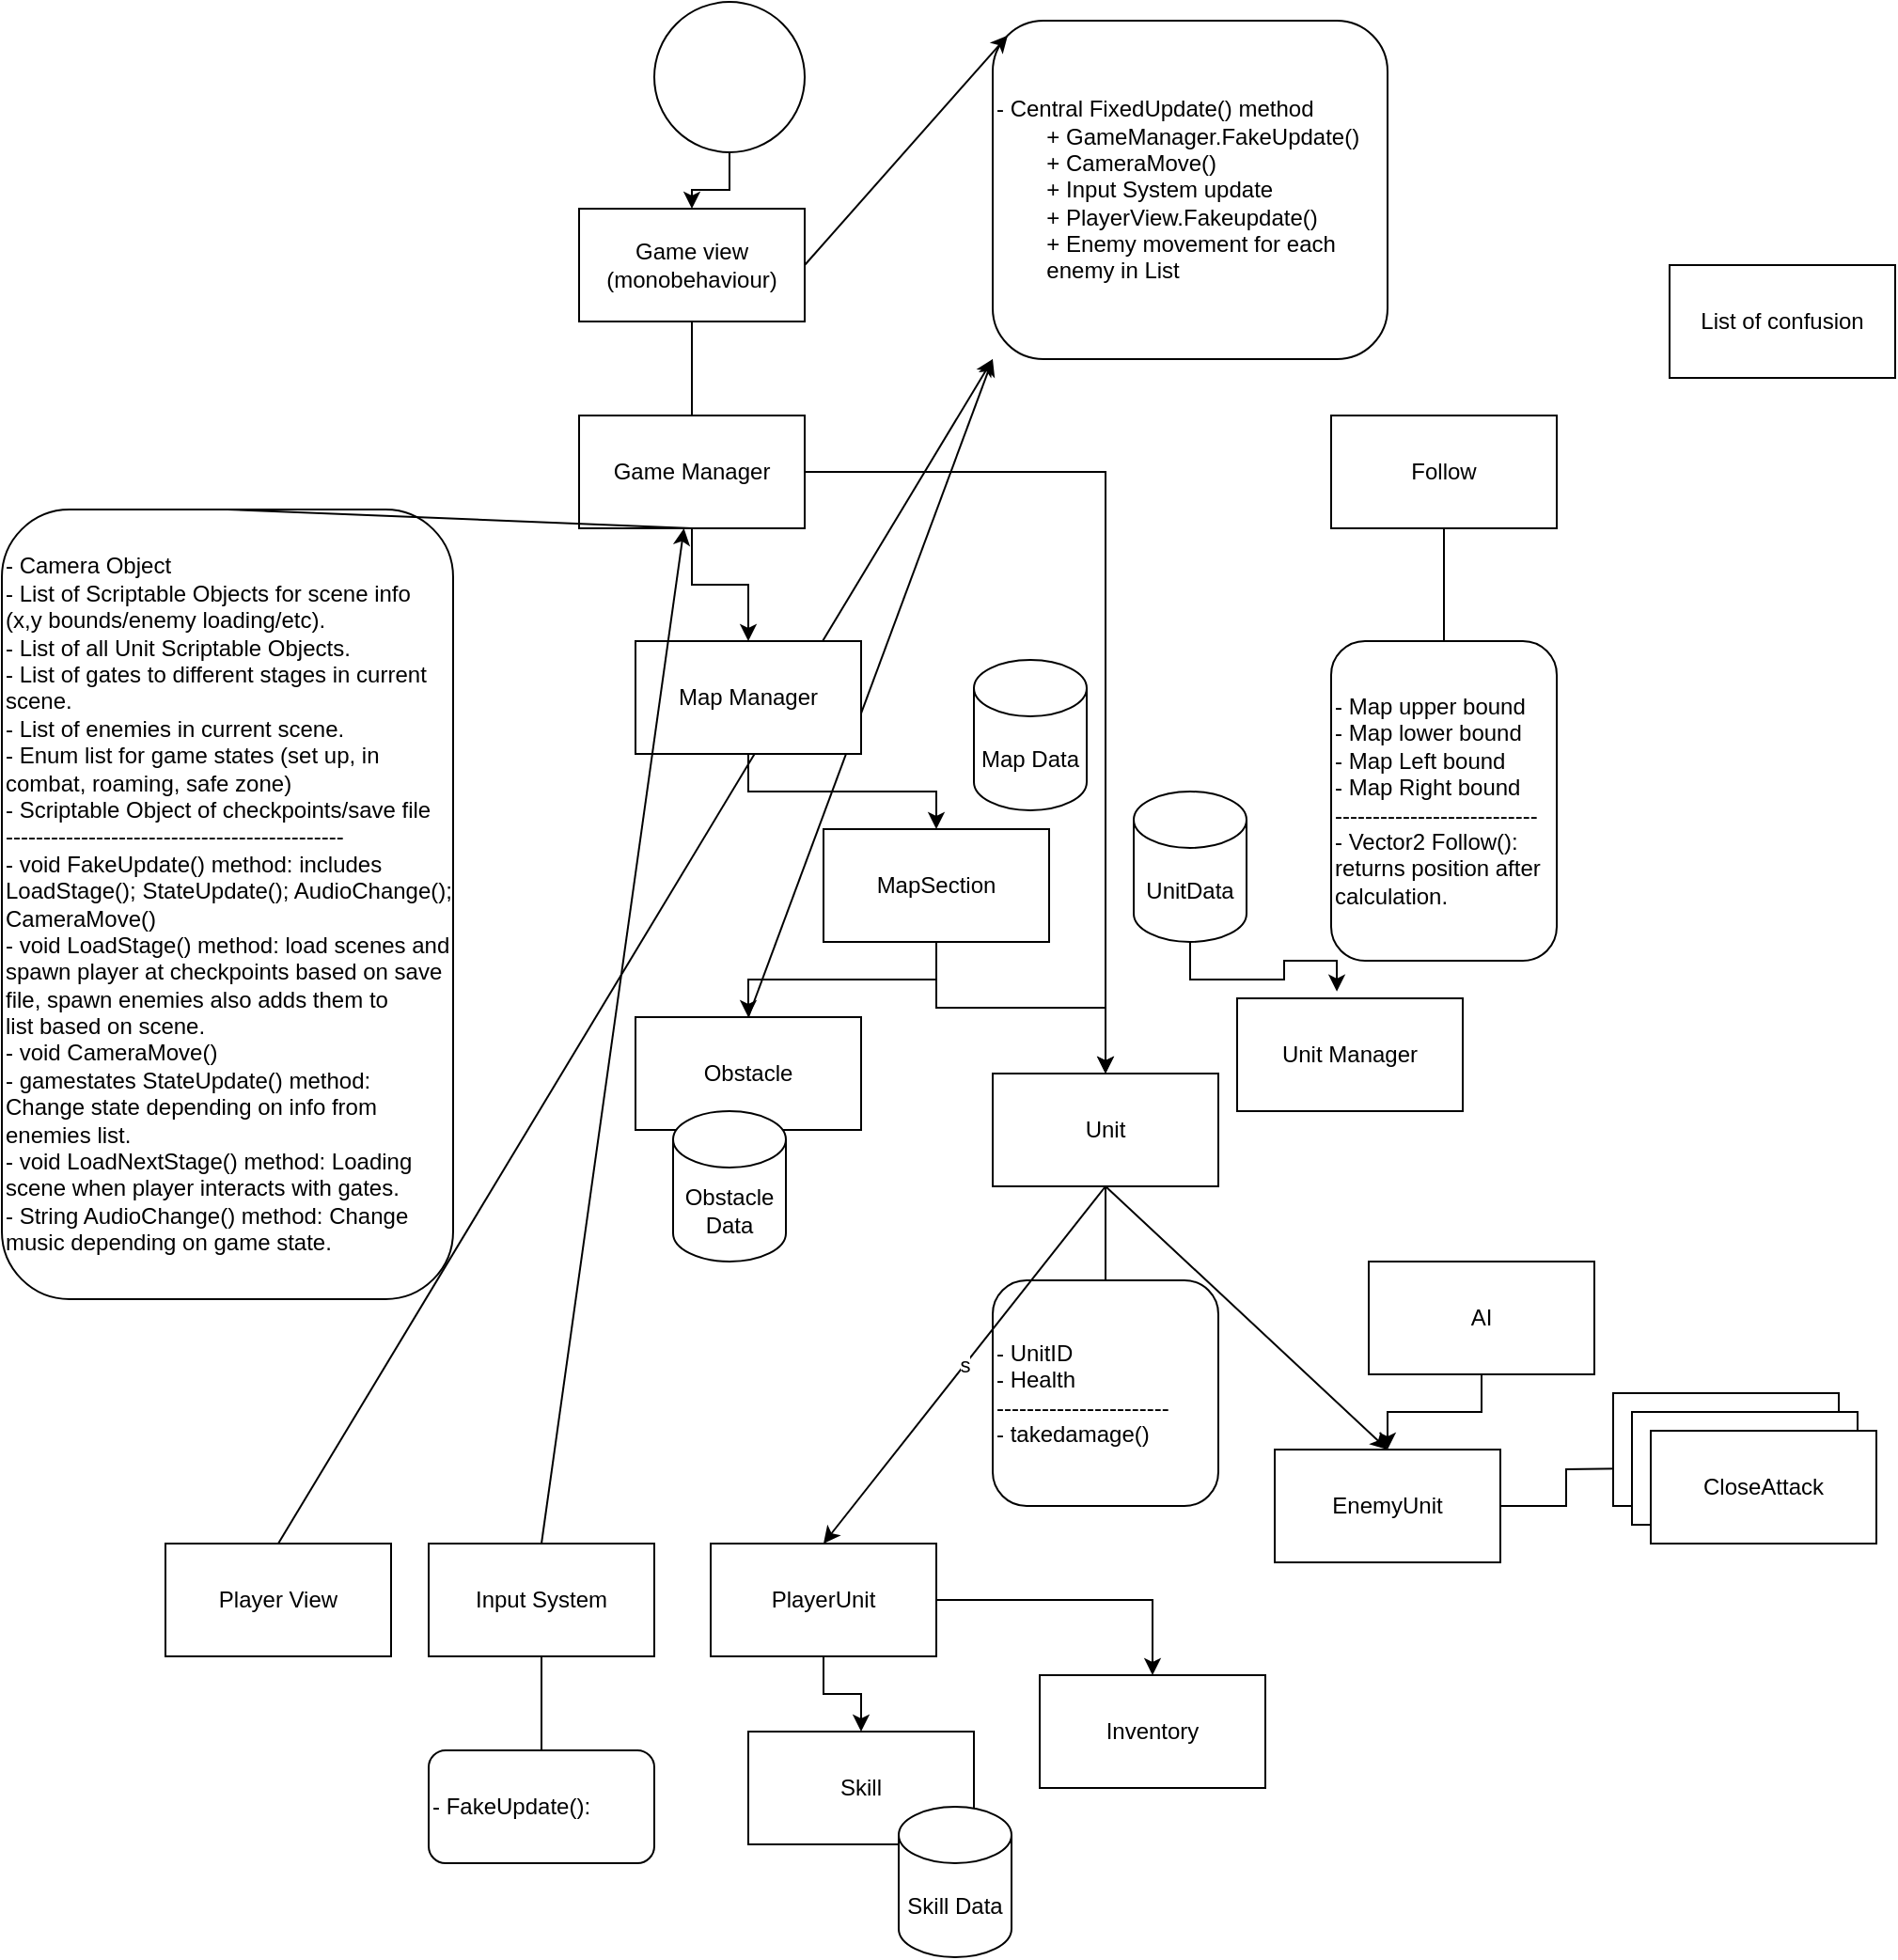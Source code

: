 <mxfile version="24.6.4" type="github">
  <diagram name="Page-1" id="mTxW90itcaq0r1PfPk89">
    <mxGraphModel dx="1330" dy="1670" grid="1" gridSize="10" guides="1" tooltips="1" connect="1" arrows="1" fold="1" page="1" pageScale="1" pageWidth="850" pageHeight="1100" math="0" shadow="0">
      <root>
        <mxCell id="0" />
        <mxCell id="1" parent="0" />
        <mxCell id="hzWiF1sm6HmeUl0I48Hu-25" style="edgeStyle=orthogonalEdgeStyle;rounded=0;orthogonalLoop=1;jettySize=auto;html=1;" edge="1" parent="1" source="rR1IcOJ0TdtoFGJN7YsJ-1" target="hzWiF1sm6HmeUl0I48Hu-24">
          <mxGeometry relative="1" as="geometry" />
        </mxCell>
        <mxCell id="hzWiF1sm6HmeUl0I48Hu-28" style="edgeStyle=orthogonalEdgeStyle;rounded=0;orthogonalLoop=1;jettySize=auto;html=1;" edge="1" parent="1" source="rR1IcOJ0TdtoFGJN7YsJ-1" target="hzWiF1sm6HmeUl0I48Hu-6">
          <mxGeometry relative="1" as="geometry" />
        </mxCell>
        <mxCell id="rR1IcOJ0TdtoFGJN7YsJ-1" value="Game Manager" style="rounded=0;whiteSpace=wrap;html=1;" parent="1" vertex="1">
          <mxGeometry x="120" y="110" width="120" height="60" as="geometry" />
        </mxCell>
        <mxCell id="rR1IcOJ0TdtoFGJN7YsJ-4" value="&lt;div&gt;- Camera Object&lt;/div&gt;&lt;div&gt;- List of Scriptable Objects for scene info (x,y bounds/enemy loading/etc).&lt;/div&gt;&lt;div&gt;- List of all Unit Scriptable Objects.&lt;/div&gt;&lt;div&gt;- List of gates to different stages in current scene.&lt;/div&gt;&lt;div&gt;- List of enemies in current scene.&lt;br&gt;&lt;/div&gt;&lt;div&gt;- Enum list for game states (set up, in combat, roaming, safe zone)&lt;/div&gt;&lt;div&gt;- Scriptable Object of checkpoints/save file&lt;/div&gt;&lt;div&gt;---------------------------------------------&lt;/div&gt;&lt;div&gt;- void FakeUpdate() method: includes LoadStage(); StateUpdate(); AudioChange(); CameraMove()&lt;/div&gt;&lt;div&gt;- void LoadStage() method: load scenes and spawn player at checkpoints&amp;nbsp;&lt;span style=&quot;background-color: initial;&quot;&gt;based on save file&lt;/span&gt;&lt;span style=&quot;background-color: initial;&quot;&gt;, spawn enemies also adds them to list&amp;nbsp;&lt;/span&gt;&lt;span style=&quot;background-color: initial;&quot;&gt;based on scene&lt;/span&gt;&lt;span style=&quot;background-color: initial;&quot;&gt;.&lt;/span&gt;&lt;/div&gt;&lt;div&gt;&lt;span style=&quot;background-color: initial;&quot;&gt;- void CameraMove()&lt;/span&gt;&lt;/div&gt;&lt;div&gt;- gamestates StateUpdate() method: Change state depending on info from enemies list.&lt;/div&gt;&lt;div&gt;- void LoadNextStage() method: Loading scene when player interacts with gates.&lt;/div&gt;&lt;div&gt;- String AudioChange() method: Change music depending on game state.&lt;/div&gt;" style="rounded=1;whiteSpace=wrap;html=1;align=left;" parent="1" vertex="1">
          <mxGeometry x="-187" y="160" width="240" height="420" as="geometry" />
        </mxCell>
        <mxCell id="rR1IcOJ0TdtoFGJN7YsJ-5" value="" style="endArrow=none;html=1;rounded=0;exitX=0.5;exitY=0;exitDx=0;exitDy=0;entryX=0.5;entryY=1;entryDx=0;entryDy=0;" parent="1" source="rR1IcOJ0TdtoFGJN7YsJ-4" target="rR1IcOJ0TdtoFGJN7YsJ-1" edge="1">
          <mxGeometry width="50" height="50" relative="1" as="geometry">
            <mxPoint x="400" y="330" as="sourcePoint" />
            <mxPoint x="450" y="280" as="targetPoint" />
          </mxGeometry>
        </mxCell>
        <mxCell id="rR1IcOJ0TdtoFGJN7YsJ-6" value="Game view (monobehaviour)" style="rounded=0;whiteSpace=wrap;html=1;" parent="1" vertex="1">
          <mxGeometry x="120" width="120" height="60" as="geometry" />
        </mxCell>
        <mxCell id="rR1IcOJ0TdtoFGJN7YsJ-7" value="&lt;div&gt;- Central FixedUpdate() method&lt;/div&gt;&lt;div&gt;&lt;span style=&quot;white-space: pre;&quot;&gt;&#x9;&lt;/span&gt;+ GameManager.FakeUpdate()&lt;br&gt;&lt;/div&gt;&lt;div&gt;&lt;span style=&quot;white-space: pre;&quot;&gt;&#x9;&lt;/span&gt;+ CameraMove()&lt;br&gt;&lt;/div&gt;&lt;div&gt;&lt;span style=&quot;white-space: pre;&quot;&gt;&#x9;&lt;/span&gt;+ Input System update&lt;br&gt;&lt;/div&gt;&lt;div&gt;&lt;span style=&quot;white-space: pre;&quot;&gt;&#x9;&lt;/span&gt;+ PlayerView.Fakeupdate()&lt;br&gt;&lt;/div&gt;&lt;div&gt;&lt;span style=&quot;white-space: pre;&quot;&gt;&#x9;&lt;/span&gt;+ Enemy movement for each &lt;span style=&quot;white-space: pre;&quot;&gt;&#x9;&lt;/span&gt;enemy in List&lt;/div&gt;" style="rounded=1;whiteSpace=wrap;html=1;align=left;" parent="1" vertex="1">
          <mxGeometry x="340" y="-100" width="210" height="180" as="geometry" />
        </mxCell>
        <mxCell id="rR1IcOJ0TdtoFGJN7YsJ-8" value="" style="endArrow=none;html=1;rounded=0;exitX=0.5;exitY=1;exitDx=0;exitDy=0;entryX=0.5;entryY=0;entryDx=0;entryDy=0;" parent="1" source="rR1IcOJ0TdtoFGJN7YsJ-6" target="rR1IcOJ0TdtoFGJN7YsJ-1" edge="1">
          <mxGeometry width="50" height="50" relative="1" as="geometry">
            <mxPoint x="150" y="220" as="sourcePoint" />
            <mxPoint x="150" y="180" as="targetPoint" />
          </mxGeometry>
        </mxCell>
        <mxCell id="hzWiF1sm6HmeUl0I48Hu-1" value="List of confusion" style="rounded=0;whiteSpace=wrap;html=1;" vertex="1" parent="1">
          <mxGeometry x="700" y="30" width="120" height="60" as="geometry" />
        </mxCell>
        <mxCell id="hzWiF1sm6HmeUl0I48Hu-2" value="" style="endArrow=classic;html=1;rounded=0;exitX=1;exitY=0.5;exitDx=0;exitDy=0;entryX=0.038;entryY=0.044;entryDx=0;entryDy=0;entryPerimeter=0;" edge="1" parent="1" source="rR1IcOJ0TdtoFGJN7YsJ-6" target="rR1IcOJ0TdtoFGJN7YsJ-7">
          <mxGeometry width="50" height="50" relative="1" as="geometry">
            <mxPoint x="400" y="130" as="sourcePoint" />
            <mxPoint x="450" y="80" as="targetPoint" />
          </mxGeometry>
        </mxCell>
        <mxCell id="hzWiF1sm6HmeUl0I48Hu-3" value="Follow" style="rounded=0;whiteSpace=wrap;html=1;" vertex="1" parent="1">
          <mxGeometry x="520" y="110" width="120" height="60" as="geometry" />
        </mxCell>
        <mxCell id="hzWiF1sm6HmeUl0I48Hu-4" value="- Map upper bound&lt;div&gt;- Map lower bound&lt;/div&gt;&lt;div&gt;- Map Left bound&lt;/div&gt;&lt;div&gt;- Map Right bound&lt;/div&gt;&lt;div&gt;---------------------------&lt;/div&gt;&lt;div&gt;- Vector2 Follow(): returns position after calculation.&lt;/div&gt;" style="rounded=1;whiteSpace=wrap;html=1;align=left;" vertex="1" parent="1">
          <mxGeometry x="520" y="230" width="120" height="170" as="geometry" />
        </mxCell>
        <mxCell id="hzWiF1sm6HmeUl0I48Hu-5" value="" style="endArrow=none;html=1;rounded=0;exitX=0.5;exitY=0;exitDx=0;exitDy=0;entryX=0.5;entryY=1;entryDx=0;entryDy=0;" edge="1" parent="1" source="hzWiF1sm6HmeUl0I48Hu-4" target="hzWiF1sm6HmeUl0I48Hu-3">
          <mxGeometry width="50" height="50" relative="1" as="geometry">
            <mxPoint x="400" y="130" as="sourcePoint" />
            <mxPoint x="450" y="80" as="targetPoint" />
          </mxGeometry>
        </mxCell>
        <mxCell id="hzWiF1sm6HmeUl0I48Hu-6" value="Unit" style="rounded=0;whiteSpace=wrap;html=1;" vertex="1" parent="1">
          <mxGeometry x="340" y="460" width="120" height="60" as="geometry" />
        </mxCell>
        <mxCell id="hzWiF1sm6HmeUl0I48Hu-7" value="- UnitID&lt;div&gt;- Health&lt;/div&gt;&lt;div&gt;-----------------------&lt;/div&gt;&lt;div&gt;- takedamage()&lt;/div&gt;" style="rounded=1;whiteSpace=wrap;html=1;align=left;" vertex="1" parent="1">
          <mxGeometry x="340" y="570" width="120" height="120" as="geometry" />
        </mxCell>
        <mxCell id="hzWiF1sm6HmeUl0I48Hu-8" value="" style="endArrow=none;html=1;rounded=0;entryX=0.5;entryY=1;entryDx=0;entryDy=0;exitX=0.5;exitY=0;exitDx=0;exitDy=0;" edge="1" parent="1" source="hzWiF1sm6HmeUl0I48Hu-7" target="hzWiF1sm6HmeUl0I48Hu-6">
          <mxGeometry width="50" height="50" relative="1" as="geometry">
            <mxPoint x="400" y="630" as="sourcePoint" />
            <mxPoint x="450" y="580" as="targetPoint" />
          </mxGeometry>
        </mxCell>
        <mxCell id="hzWiF1sm6HmeUl0I48Hu-45" style="edgeStyle=orthogonalEdgeStyle;rounded=0;orthogonalLoop=1;jettySize=auto;html=1;" edge="1" parent="1" source="hzWiF1sm6HmeUl0I48Hu-9" target="hzWiF1sm6HmeUl0I48Hu-43">
          <mxGeometry relative="1" as="geometry" />
        </mxCell>
        <mxCell id="hzWiF1sm6HmeUl0I48Hu-46" style="edgeStyle=orthogonalEdgeStyle;rounded=0;orthogonalLoop=1;jettySize=auto;html=1;" edge="1" parent="1" source="hzWiF1sm6HmeUl0I48Hu-9" target="hzWiF1sm6HmeUl0I48Hu-44">
          <mxGeometry relative="1" as="geometry" />
        </mxCell>
        <mxCell id="hzWiF1sm6HmeUl0I48Hu-9" value="PlayerUnit" style="rounded=0;whiteSpace=wrap;html=1;" vertex="1" parent="1">
          <mxGeometry x="190" y="710" width="120" height="60" as="geometry" />
        </mxCell>
        <mxCell id="hzWiF1sm6HmeUl0I48Hu-10" value="s" style="endArrow=classic;html=1;rounded=0;exitX=0.5;exitY=1;exitDx=0;exitDy=0;entryX=0.5;entryY=0;entryDx=0;entryDy=0;" edge="1" parent="1" source="hzWiF1sm6HmeUl0I48Hu-6" target="hzWiF1sm6HmeUl0I48Hu-9">
          <mxGeometry width="50" height="50" relative="1" as="geometry">
            <mxPoint x="400" y="660" as="sourcePoint" />
            <mxPoint x="450" y="610" as="targetPoint" />
          </mxGeometry>
        </mxCell>
        <mxCell id="hzWiF1sm6HmeUl0I48Hu-35" style="edgeStyle=orthogonalEdgeStyle;rounded=0;orthogonalLoop=1;jettySize=auto;html=1;" edge="1" parent="1" source="hzWiF1sm6HmeUl0I48Hu-13">
          <mxGeometry relative="1" as="geometry">
            <mxPoint x="680" y="670" as="targetPoint" />
          </mxGeometry>
        </mxCell>
        <mxCell id="hzWiF1sm6HmeUl0I48Hu-13" value="EnemyUnit" style="rounded=0;whiteSpace=wrap;html=1;" vertex="1" parent="1">
          <mxGeometry x="490" y="660" width="120" height="60" as="geometry" />
        </mxCell>
        <mxCell id="hzWiF1sm6HmeUl0I48Hu-14" value="" style="endArrow=classic;html=1;rounded=0;exitX=0.5;exitY=1;exitDx=0;exitDy=0;entryX=0.5;entryY=0;entryDx=0;entryDy=0;" edge="1" parent="1" source="hzWiF1sm6HmeUl0I48Hu-6" target="hzWiF1sm6HmeUl0I48Hu-13">
          <mxGeometry width="50" height="50" relative="1" as="geometry">
            <mxPoint x="380" y="650" as="sourcePoint" />
            <mxPoint x="430" y="600" as="targetPoint" />
          </mxGeometry>
        </mxCell>
        <mxCell id="hzWiF1sm6HmeUl0I48Hu-16" value="Player View" style="rounded=0;whiteSpace=wrap;html=1;" vertex="1" parent="1">
          <mxGeometry x="-100" y="710" width="120" height="60" as="geometry" />
        </mxCell>
        <mxCell id="hzWiF1sm6HmeUl0I48Hu-17" value="Input System" style="rounded=0;whiteSpace=wrap;html=1;" vertex="1" parent="1">
          <mxGeometry x="40" y="710" width="120" height="60" as="geometry" />
        </mxCell>
        <mxCell id="hzWiF1sm6HmeUl0I48Hu-18" value="" style="endArrow=classic;html=1;rounded=0;exitX=0.5;exitY=0;exitDx=0;exitDy=0;entryX=0;entryY=1;entryDx=0;entryDy=0;" edge="1" parent="1" source="hzWiF1sm6HmeUl0I48Hu-26" target="rR1IcOJ0TdtoFGJN7YsJ-7">
          <mxGeometry width="50" height="50" relative="1" as="geometry">
            <mxPoint x="170" y="530" as="sourcePoint" />
            <mxPoint x="220" y="480" as="targetPoint" />
          </mxGeometry>
        </mxCell>
        <mxCell id="hzWiF1sm6HmeUl0I48Hu-19" value="" style="endArrow=classic;html=1;rounded=0;exitX=0.5;exitY=0;exitDx=0;exitDy=0;entryX=0;entryY=1;entryDx=0;entryDy=0;" edge="1" parent="1" source="hzWiF1sm6HmeUl0I48Hu-16" target="rR1IcOJ0TdtoFGJN7YsJ-7">
          <mxGeometry width="50" height="50" relative="1" as="geometry">
            <mxPoint x="190" y="520" as="sourcePoint" />
            <mxPoint x="240" y="470" as="targetPoint" />
          </mxGeometry>
        </mxCell>
        <mxCell id="hzWiF1sm6HmeUl0I48Hu-20" value="- FakeUpdate():&amp;nbsp;" style="rounded=1;whiteSpace=wrap;html=1;align=left;" vertex="1" parent="1">
          <mxGeometry x="40" y="820" width="120" height="60" as="geometry" />
        </mxCell>
        <mxCell id="hzWiF1sm6HmeUl0I48Hu-21" value="" style="endArrow=none;html=1;rounded=0;exitX=0.5;exitY=0;exitDx=0;exitDy=0;entryX=0.5;entryY=1;entryDx=0;entryDy=0;" edge="1" parent="1" source="hzWiF1sm6HmeUl0I48Hu-20" target="hzWiF1sm6HmeUl0I48Hu-17">
          <mxGeometry width="50" height="50" relative="1" as="geometry">
            <mxPoint x="190" y="820" as="sourcePoint" />
            <mxPoint x="240" y="770" as="targetPoint" />
          </mxGeometry>
        </mxCell>
        <mxCell id="hzWiF1sm6HmeUl0I48Hu-23" style="edgeStyle=orthogonalEdgeStyle;rounded=0;orthogonalLoop=1;jettySize=auto;html=1;" edge="1" parent="1" source="hzWiF1sm6HmeUl0I48Hu-22" target="rR1IcOJ0TdtoFGJN7YsJ-6">
          <mxGeometry relative="1" as="geometry" />
        </mxCell>
        <mxCell id="hzWiF1sm6HmeUl0I48Hu-22" value="" style="ellipse;whiteSpace=wrap;html=1;" vertex="1" parent="1">
          <mxGeometry x="160" y="-110" width="80" height="80" as="geometry" />
        </mxCell>
        <mxCell id="hzWiF1sm6HmeUl0I48Hu-27" style="edgeStyle=orthogonalEdgeStyle;rounded=0;orthogonalLoop=1;jettySize=auto;html=1;exitX=0.5;exitY=1;exitDx=0;exitDy=0;" edge="1" parent="1" source="hzWiF1sm6HmeUl0I48Hu-30" target="hzWiF1sm6HmeUl0I48Hu-26">
          <mxGeometry relative="1" as="geometry" />
        </mxCell>
        <mxCell id="hzWiF1sm6HmeUl0I48Hu-29" style="edgeStyle=orthogonalEdgeStyle;rounded=0;orthogonalLoop=1;jettySize=auto;html=1;" edge="1" parent="1" source="hzWiF1sm6HmeUl0I48Hu-24" target="hzWiF1sm6HmeUl0I48Hu-30">
          <mxGeometry relative="1" as="geometry">
            <mxPoint x="320" y="310" as="targetPoint" />
          </mxGeometry>
        </mxCell>
        <mxCell id="hzWiF1sm6HmeUl0I48Hu-24" value="Map Manager" style="rounded=0;whiteSpace=wrap;html=1;" vertex="1" parent="1">
          <mxGeometry x="150" y="230" width="120" height="60" as="geometry" />
        </mxCell>
        <mxCell id="hzWiF1sm6HmeUl0I48Hu-32" style="edgeStyle=orthogonalEdgeStyle;rounded=0;orthogonalLoop=1;jettySize=auto;html=1;" edge="1" parent="1" source="hzWiF1sm6HmeUl0I48Hu-30" target="hzWiF1sm6HmeUl0I48Hu-6">
          <mxGeometry relative="1" as="geometry" />
        </mxCell>
        <mxCell id="hzWiF1sm6HmeUl0I48Hu-30" value="MapSection" style="rounded=0;whiteSpace=wrap;html=1;" vertex="1" parent="1">
          <mxGeometry x="250" y="330" width="120" height="60" as="geometry" />
        </mxCell>
        <mxCell id="hzWiF1sm6HmeUl0I48Hu-31" value="" style="endArrow=classic;html=1;rounded=0;exitX=0.5;exitY=0;exitDx=0;exitDy=0;" edge="1" parent="1" source="hzWiF1sm6HmeUl0I48Hu-17" target="rR1IcOJ0TdtoFGJN7YsJ-1">
          <mxGeometry width="50" height="50" relative="1" as="geometry">
            <mxPoint x="100" y="710" as="sourcePoint" />
            <mxPoint x="340" y="80" as="targetPoint" />
          </mxGeometry>
        </mxCell>
        <mxCell id="hzWiF1sm6HmeUl0I48Hu-26" value="Obstacle" style="rounded=0;whiteSpace=wrap;html=1;" vertex="1" parent="1">
          <mxGeometry x="150" y="430" width="120" height="60" as="geometry" />
        </mxCell>
        <mxCell id="hzWiF1sm6HmeUl0I48Hu-34" style="edgeStyle=orthogonalEdgeStyle;rounded=0;orthogonalLoop=1;jettySize=auto;html=1;" edge="1" parent="1" source="hzWiF1sm6HmeUl0I48Hu-33" target="hzWiF1sm6HmeUl0I48Hu-13">
          <mxGeometry relative="1" as="geometry" />
        </mxCell>
        <mxCell id="hzWiF1sm6HmeUl0I48Hu-33" value="AI" style="rounded=0;whiteSpace=wrap;html=1;" vertex="1" parent="1">
          <mxGeometry x="540" y="560" width="120" height="60" as="geometry" />
        </mxCell>
        <mxCell id="hzWiF1sm6HmeUl0I48Hu-36" value="EnemyUnit" style="rounded=0;whiteSpace=wrap;html=1;" vertex="1" parent="1">
          <mxGeometry x="670" y="630" width="120" height="60" as="geometry" />
        </mxCell>
        <mxCell id="hzWiF1sm6HmeUl0I48Hu-37" value="EnemyUnit" style="rounded=0;whiteSpace=wrap;html=1;" vertex="1" parent="1">
          <mxGeometry x="680" y="640" width="120" height="60" as="geometry" />
        </mxCell>
        <mxCell id="hzWiF1sm6HmeUl0I48Hu-38" value="CloseAttack" style="rounded=0;whiteSpace=wrap;html=1;" vertex="1" parent="1">
          <mxGeometry x="690" y="650" width="120" height="60" as="geometry" />
        </mxCell>
        <mxCell id="hzWiF1sm6HmeUl0I48Hu-40" style="edgeStyle=orthogonalEdgeStyle;rounded=0;orthogonalLoop=1;jettySize=auto;html=1;entryX=0.442;entryY=-0.06;entryDx=0;entryDy=0;entryPerimeter=0;" edge="1" parent="1" source="hzWiF1sm6HmeUl0I48Hu-39" target="hzWiF1sm6HmeUl0I48Hu-48">
          <mxGeometry relative="1" as="geometry" />
        </mxCell>
        <mxCell id="hzWiF1sm6HmeUl0I48Hu-39" value="UnitData" style="shape=cylinder3;whiteSpace=wrap;html=1;boundedLbl=1;backgroundOutline=1;size=15;" vertex="1" parent="1">
          <mxGeometry x="415" y="310" width="60" height="80" as="geometry" />
        </mxCell>
        <mxCell id="hzWiF1sm6HmeUl0I48Hu-41" value="Obstacle Data" style="shape=cylinder3;whiteSpace=wrap;html=1;boundedLbl=1;backgroundOutline=1;size=15;" vertex="1" parent="1">
          <mxGeometry x="170" y="480" width="60" height="80" as="geometry" />
        </mxCell>
        <mxCell id="hzWiF1sm6HmeUl0I48Hu-42" value="Map Data" style="shape=cylinder3;whiteSpace=wrap;html=1;boundedLbl=1;backgroundOutline=1;size=15;" vertex="1" parent="1">
          <mxGeometry x="330" y="240" width="60" height="80" as="geometry" />
        </mxCell>
        <mxCell id="hzWiF1sm6HmeUl0I48Hu-43" value="Skill" style="rounded=0;whiteSpace=wrap;html=1;" vertex="1" parent="1">
          <mxGeometry x="210" y="810" width="120" height="60" as="geometry" />
        </mxCell>
        <mxCell id="hzWiF1sm6HmeUl0I48Hu-44" value="Inventory" style="rounded=0;whiteSpace=wrap;html=1;" vertex="1" parent="1">
          <mxGeometry x="365" y="780" width="120" height="60" as="geometry" />
        </mxCell>
        <mxCell id="hzWiF1sm6HmeUl0I48Hu-47" value="Skill Data" style="shape=cylinder3;whiteSpace=wrap;html=1;boundedLbl=1;backgroundOutline=1;size=15;" vertex="1" parent="1">
          <mxGeometry x="290" y="850" width="60" height="80" as="geometry" />
        </mxCell>
        <mxCell id="hzWiF1sm6HmeUl0I48Hu-48" value="Unit Manager" style="rounded=0;whiteSpace=wrap;html=1;" vertex="1" parent="1">
          <mxGeometry x="470" y="420" width="120" height="60" as="geometry" />
        </mxCell>
      </root>
    </mxGraphModel>
  </diagram>
</mxfile>
